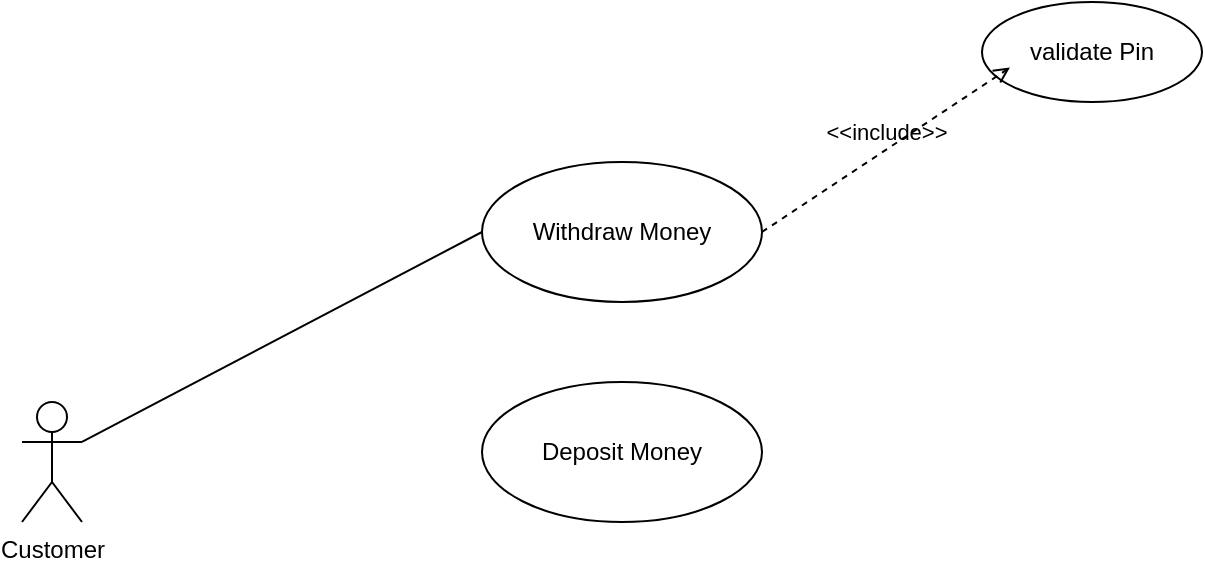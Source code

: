 <mxfile version="21.5.0" type="device">
  <diagram name="Page-1" id="xMO0yYCUMaGM0WnXYZ_P">
    <mxGraphModel dx="1050" dy="635" grid="1" gridSize="10" guides="1" tooltips="1" connect="1" arrows="1" fold="1" page="1" pageScale="1" pageWidth="827" pageHeight="1169" math="0" shadow="0">
      <root>
        <mxCell id="0" />
        <mxCell id="1" parent="0" />
        <mxCell id="WvF7RyvEcf7BSZBnfnLI-1" value="Customer" style="shape=umlActor;verticalLabelPosition=bottom;verticalAlign=top;html=1;outlineConnect=0;" vertex="1" parent="1">
          <mxGeometry x="70" y="230" width="30" height="60" as="geometry" />
        </mxCell>
        <mxCell id="WvF7RyvEcf7BSZBnfnLI-2" value="Withdraw Money" style="ellipse;whiteSpace=wrap;html=1;" vertex="1" parent="1">
          <mxGeometry x="300" y="110" width="140" height="70" as="geometry" />
        </mxCell>
        <mxCell id="WvF7RyvEcf7BSZBnfnLI-3" value="validate Pin" style="ellipse;whiteSpace=wrap;html=1;" vertex="1" parent="1">
          <mxGeometry x="550" y="30" width="110" height="50" as="geometry" />
        </mxCell>
        <mxCell id="WvF7RyvEcf7BSZBnfnLI-5" value="&amp;lt;&amp;lt;include&amp;gt;&amp;gt;" style="edgeStyle=none;html=1;endArrow=open;verticalAlign=bottom;dashed=1;labelBackgroundColor=none;rounded=0;entryX=0.036;entryY=0.656;entryDx=0;entryDy=0;entryPerimeter=0;exitX=1;exitY=0.5;exitDx=0;exitDy=0;" edge="1" parent="1" source="WvF7RyvEcf7BSZBnfnLI-2">
          <mxGeometry width="160" relative="1" as="geometry">
            <mxPoint x="440" y="134.5" as="sourcePoint" />
            <mxPoint x="563.96" y="62.8" as="targetPoint" />
          </mxGeometry>
        </mxCell>
        <mxCell id="WvF7RyvEcf7BSZBnfnLI-6" value="" style="edgeStyle=none;html=1;endArrow=none;verticalAlign=bottom;rounded=0;entryX=0;entryY=0.5;entryDx=0;entryDy=0;exitX=1;exitY=0.333;exitDx=0;exitDy=0;exitPerimeter=0;" edge="1" parent="1" source="WvF7RyvEcf7BSZBnfnLI-1" target="WvF7RyvEcf7BSZBnfnLI-2">
          <mxGeometry width="160" relative="1" as="geometry">
            <mxPoint x="70" y="190" as="sourcePoint" />
            <mxPoint x="250" y="220" as="targetPoint" />
          </mxGeometry>
        </mxCell>
        <mxCell id="WvF7RyvEcf7BSZBnfnLI-7" value="Deposit Money" style="ellipse;whiteSpace=wrap;html=1;" vertex="1" parent="1">
          <mxGeometry x="300" y="220" width="140" height="70" as="geometry" />
        </mxCell>
      </root>
    </mxGraphModel>
  </diagram>
</mxfile>
